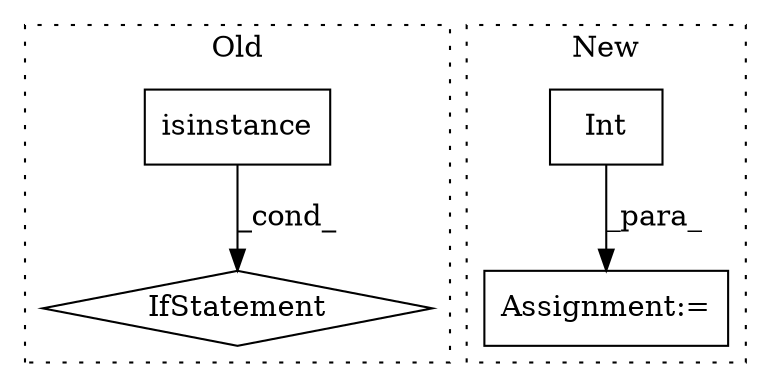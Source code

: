 digraph G {
subgraph cluster0 {
1 [label="isinstance" a="32" s="23438,23477" l="11,1" shape="box"];
3 [label="IfStatement" a="25" s="23434,23478" l="4,2" shape="diamond"];
label = "Old";
style="dotted";
}
subgraph cluster1 {
2 [label="Int" a="32" s="23747,23756" l="4,1" shape="box"];
4 [label="Assignment:=" a="7" s="23708" l="2" shape="box"];
label = "New";
style="dotted";
}
1 -> 3 [label="_cond_"];
2 -> 4 [label="_para_"];
}